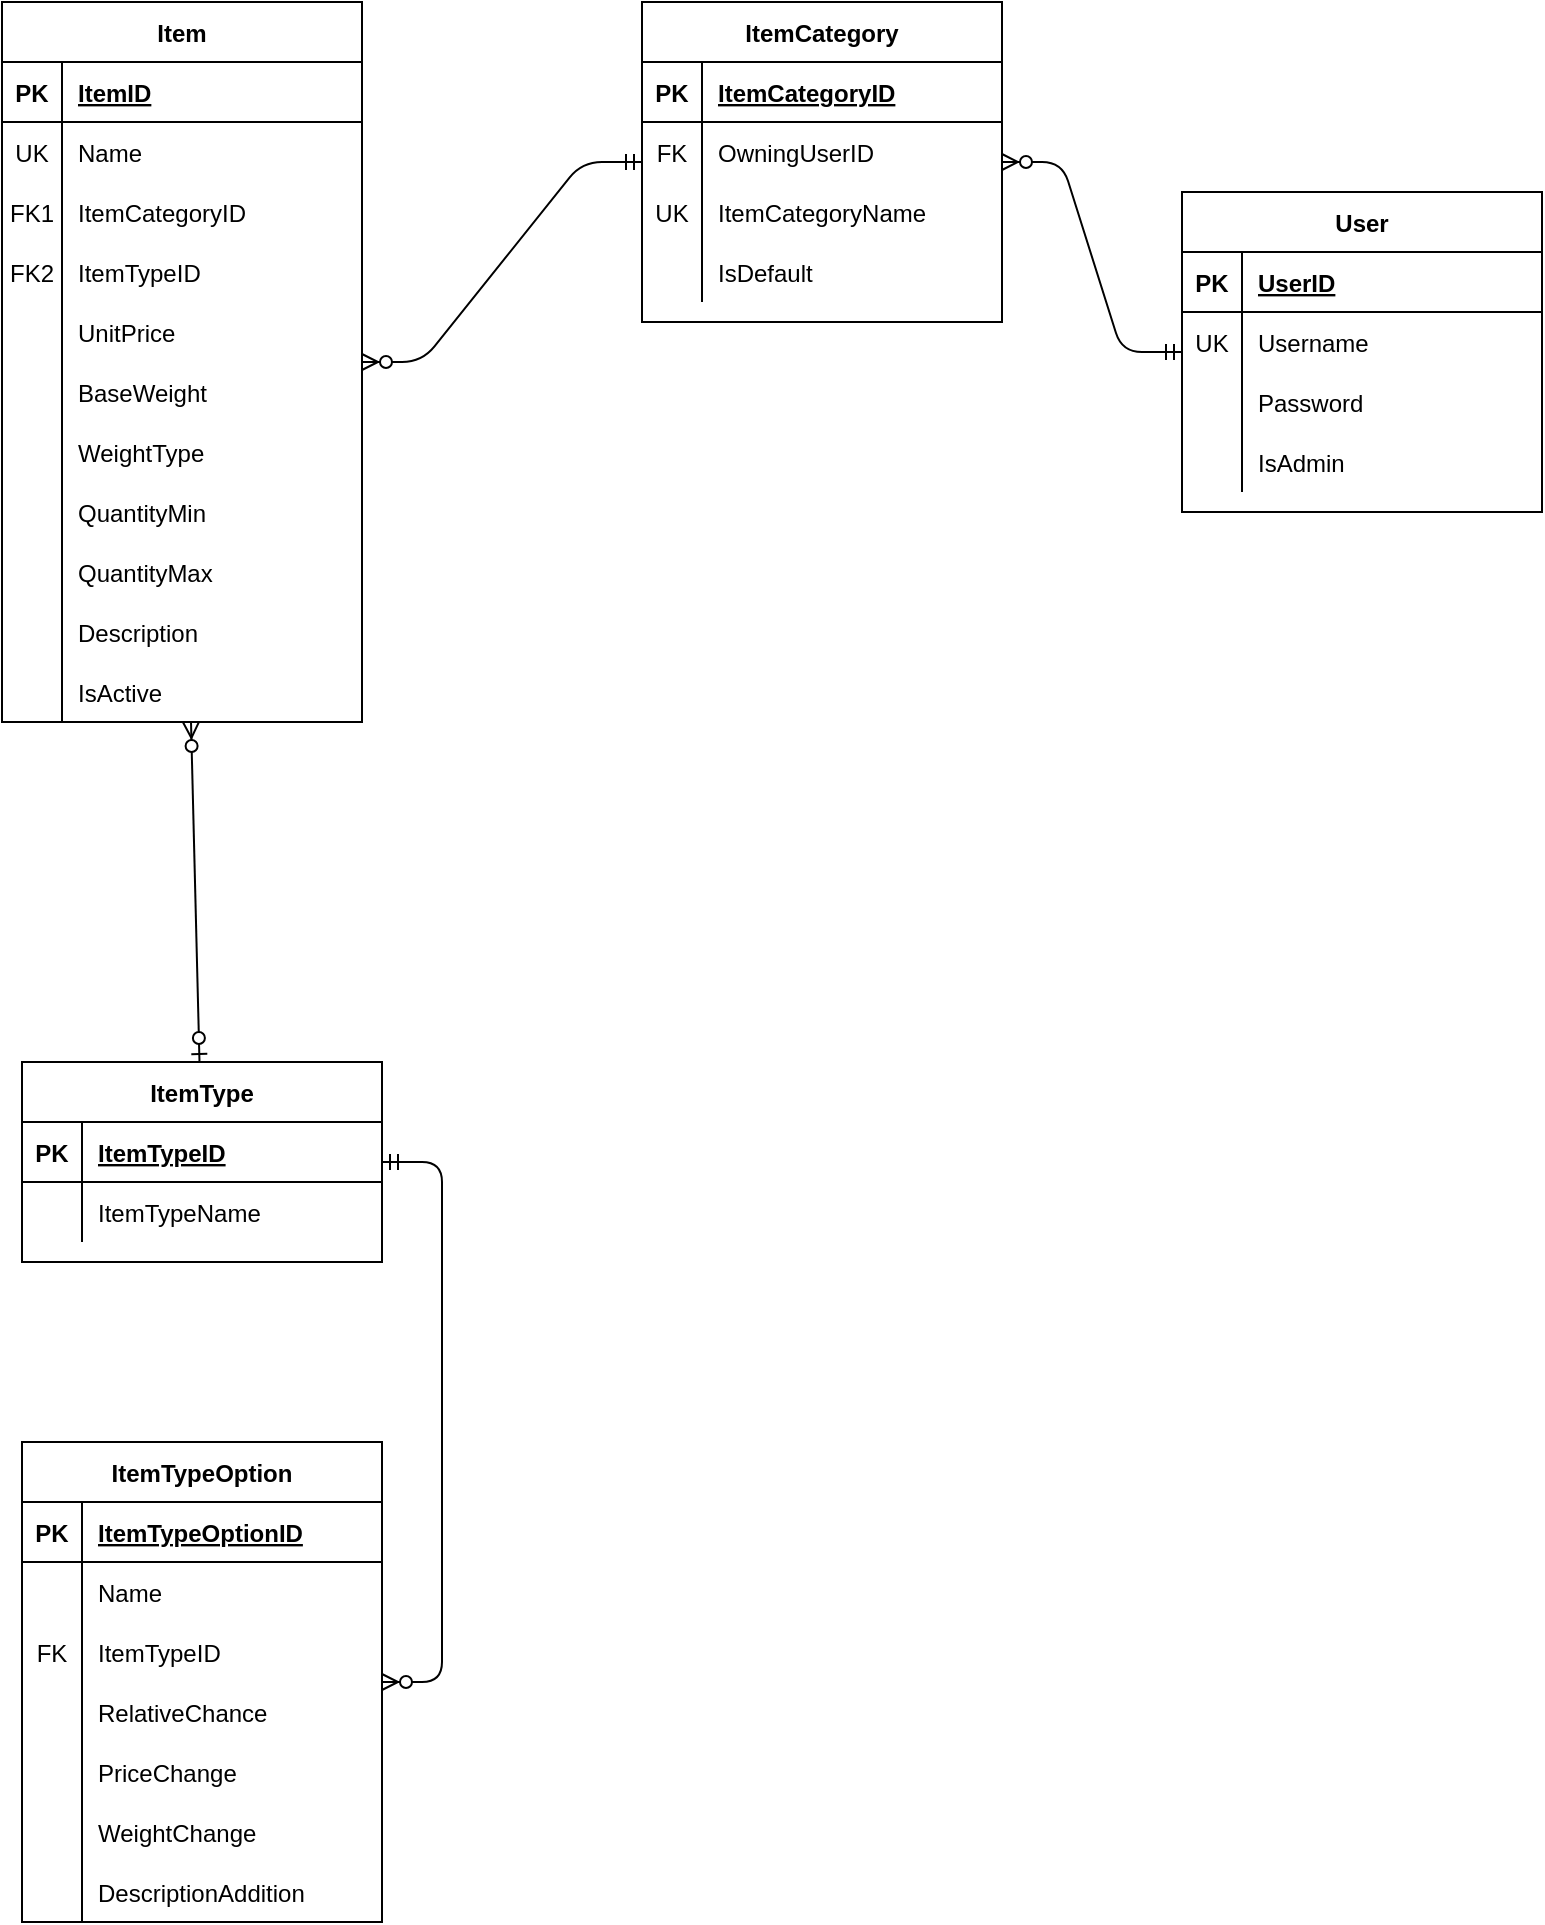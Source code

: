 <mxfile version="13.5.7" type="device"><diagram id="CEl8oS3fQZ4WOAIcvJcK" name="ProjectProposal"><mxGraphModel dx="509" dy="599" grid="1" gridSize="10" guides="1" tooltips="1" connect="1" arrows="1" fold="1" page="1" pageScale="1" pageWidth="850" pageHeight="1100" math="0" shadow="0"><root><mxCell id="0"/><mxCell id="1" parent="0"/><mxCell id="WxNdisU18X8HoPhfjb7b-57" value="" style="edgeStyle=entityRelationEdgeStyle;fontSize=12;html=1;endArrow=ERzeroToMany;startArrow=ERmandOne;" edge="1" parent="1" source="WxNdisU18X8HoPhfjb7b-37" target="WxNdisU18X8HoPhfjb7b-2"><mxGeometry width="100" height="100" relative="1" as="geometry"><mxPoint x="280" y="540" as="sourcePoint"/><mxPoint x="380" y="440" as="targetPoint"/></mxGeometry></mxCell><mxCell id="WxNdisU18X8HoPhfjb7b-61" value="User" style="shape=table;startSize=30;container=1;collapsible=1;childLayout=tableLayout;fixedRows=1;rowLines=0;fontStyle=1;align=center;resizeLast=1;" vertex="1" parent="1"><mxGeometry x="630" y="195" width="180" height="160" as="geometry"/></mxCell><mxCell id="WxNdisU18X8HoPhfjb7b-62" value="" style="shape=partialRectangle;collapsible=0;dropTarget=0;pointerEvents=0;fillColor=none;top=0;left=0;bottom=1;right=0;points=[[0,0.5],[1,0.5]];portConstraint=eastwest;" vertex="1" parent="WxNdisU18X8HoPhfjb7b-61"><mxGeometry y="30" width="180" height="30" as="geometry"/></mxCell><mxCell id="WxNdisU18X8HoPhfjb7b-63" value="PK" style="shape=partialRectangle;connectable=0;fillColor=none;top=0;left=0;bottom=0;right=0;fontStyle=1;overflow=hidden;" vertex="1" parent="WxNdisU18X8HoPhfjb7b-62"><mxGeometry width="30" height="30" as="geometry"/></mxCell><mxCell id="WxNdisU18X8HoPhfjb7b-64" value="UserID" style="shape=partialRectangle;connectable=0;fillColor=none;top=0;left=0;bottom=0;right=0;align=left;spacingLeft=6;fontStyle=5;overflow=hidden;" vertex="1" parent="WxNdisU18X8HoPhfjb7b-62"><mxGeometry x="30" width="150" height="30" as="geometry"/></mxCell><mxCell id="WxNdisU18X8HoPhfjb7b-65" value="" style="shape=partialRectangle;collapsible=0;dropTarget=0;pointerEvents=0;fillColor=none;top=0;left=0;bottom=0;right=0;points=[[0,0.5],[1,0.5]];portConstraint=eastwest;" vertex="1" parent="WxNdisU18X8HoPhfjb7b-61"><mxGeometry y="60" width="180" height="30" as="geometry"/></mxCell><mxCell id="WxNdisU18X8HoPhfjb7b-66" value="UK" style="shape=partialRectangle;connectable=0;fillColor=none;top=0;left=0;bottom=0;right=0;editable=1;overflow=hidden;" vertex="1" parent="WxNdisU18X8HoPhfjb7b-65"><mxGeometry width="30" height="30" as="geometry"/></mxCell><mxCell id="WxNdisU18X8HoPhfjb7b-67" value="Username" style="shape=partialRectangle;connectable=0;fillColor=none;top=0;left=0;bottom=0;right=0;align=left;spacingLeft=6;overflow=hidden;" vertex="1" parent="WxNdisU18X8HoPhfjb7b-65"><mxGeometry x="30" width="150" height="30" as="geometry"/></mxCell><mxCell id="WxNdisU18X8HoPhfjb7b-68" value="" style="shape=partialRectangle;collapsible=0;dropTarget=0;pointerEvents=0;fillColor=none;top=0;left=0;bottom=0;right=0;points=[[0,0.5],[1,0.5]];portConstraint=eastwest;" vertex="1" parent="WxNdisU18X8HoPhfjb7b-61"><mxGeometry y="90" width="180" height="30" as="geometry"/></mxCell><mxCell id="WxNdisU18X8HoPhfjb7b-69" value="" style="shape=partialRectangle;connectable=0;fillColor=none;top=0;left=0;bottom=0;right=0;editable=1;overflow=hidden;" vertex="1" parent="WxNdisU18X8HoPhfjb7b-68"><mxGeometry width="30" height="30" as="geometry"/></mxCell><mxCell id="WxNdisU18X8HoPhfjb7b-70" value="Password" style="shape=partialRectangle;connectable=0;fillColor=none;top=0;left=0;bottom=0;right=0;align=left;spacingLeft=6;overflow=hidden;" vertex="1" parent="WxNdisU18X8HoPhfjb7b-68"><mxGeometry x="30" width="150" height="30" as="geometry"/></mxCell><mxCell id="WxNdisU18X8HoPhfjb7b-71" value="" style="shape=partialRectangle;collapsible=0;dropTarget=0;pointerEvents=0;fillColor=none;top=0;left=0;bottom=0;right=0;points=[[0,0.5],[1,0.5]];portConstraint=eastwest;" vertex="1" parent="WxNdisU18X8HoPhfjb7b-61"><mxGeometry y="120" width="180" height="30" as="geometry"/></mxCell><mxCell id="WxNdisU18X8HoPhfjb7b-72" value="" style="shape=partialRectangle;connectable=0;fillColor=none;top=0;left=0;bottom=0;right=0;editable=1;overflow=hidden;" vertex="1" parent="WxNdisU18X8HoPhfjb7b-71"><mxGeometry width="30" height="30" as="geometry"/></mxCell><mxCell id="WxNdisU18X8HoPhfjb7b-73" value="IsAdmin" style="shape=partialRectangle;connectable=0;fillColor=none;top=0;left=0;bottom=0;right=0;align=left;spacingLeft=6;overflow=hidden;" vertex="1" parent="WxNdisU18X8HoPhfjb7b-71"><mxGeometry x="30" width="150" height="30" as="geometry"/></mxCell><mxCell id="WxNdisU18X8HoPhfjb7b-2" value="Item" style="shape=table;startSize=30;container=1;collapsible=1;childLayout=tableLayout;fixedRows=1;rowLines=0;fontStyle=1;align=center;resizeLast=1;" vertex="1" parent="1"><mxGeometry x="40" y="100" width="180" height="360" as="geometry"/></mxCell><mxCell id="WxNdisU18X8HoPhfjb7b-3" value="" style="shape=partialRectangle;collapsible=0;dropTarget=0;pointerEvents=0;fillColor=none;top=0;left=0;bottom=1;right=0;points=[[0,0.5],[1,0.5]];portConstraint=eastwest;" vertex="1" parent="WxNdisU18X8HoPhfjb7b-2"><mxGeometry y="30" width="180" height="30" as="geometry"/></mxCell><mxCell id="WxNdisU18X8HoPhfjb7b-4" value="PK" style="shape=partialRectangle;connectable=0;fillColor=none;top=0;left=0;bottom=0;right=0;fontStyle=1;overflow=hidden;" vertex="1" parent="WxNdisU18X8HoPhfjb7b-3"><mxGeometry width="30" height="30" as="geometry"/></mxCell><mxCell id="WxNdisU18X8HoPhfjb7b-5" value="ItemID" style="shape=partialRectangle;connectable=0;fillColor=none;top=0;left=0;bottom=0;right=0;align=left;spacingLeft=6;fontStyle=5;overflow=hidden;" vertex="1" parent="WxNdisU18X8HoPhfjb7b-3"><mxGeometry x="30" width="150" height="30" as="geometry"/></mxCell><mxCell id="WxNdisU18X8HoPhfjb7b-6" value="" style="shape=partialRectangle;collapsible=0;dropTarget=0;pointerEvents=0;fillColor=none;top=0;left=0;bottom=0;right=0;points=[[0,0.5],[1,0.5]];portConstraint=eastwest;" vertex="1" parent="WxNdisU18X8HoPhfjb7b-2"><mxGeometry y="60" width="180" height="30" as="geometry"/></mxCell><mxCell id="WxNdisU18X8HoPhfjb7b-7" value="UK" style="shape=partialRectangle;connectable=0;fillColor=none;top=0;left=0;bottom=0;right=0;editable=1;overflow=hidden;" vertex="1" parent="WxNdisU18X8HoPhfjb7b-6"><mxGeometry width="30" height="30" as="geometry"/></mxCell><mxCell id="WxNdisU18X8HoPhfjb7b-8" value="Name" style="shape=partialRectangle;connectable=0;fillColor=none;top=0;left=0;bottom=0;right=0;align=left;spacingLeft=6;overflow=hidden;" vertex="1" parent="WxNdisU18X8HoPhfjb7b-6"><mxGeometry x="30" width="150" height="30" as="geometry"/></mxCell><mxCell id="WxNdisU18X8HoPhfjb7b-54" value="" style="shape=partialRectangle;collapsible=0;dropTarget=0;pointerEvents=0;fillColor=none;top=0;left=0;bottom=0;right=0;points=[[0,0.5],[1,0.5]];portConstraint=eastwest;" vertex="1" parent="WxNdisU18X8HoPhfjb7b-2"><mxGeometry y="90" width="180" height="30" as="geometry"/></mxCell><mxCell id="WxNdisU18X8HoPhfjb7b-55" value="FK1" style="shape=partialRectangle;connectable=0;fillColor=none;top=0;left=0;bottom=0;right=0;fontStyle=0;overflow=hidden;" vertex="1" parent="WxNdisU18X8HoPhfjb7b-54"><mxGeometry width="30" height="30" as="geometry"/></mxCell><mxCell id="WxNdisU18X8HoPhfjb7b-56" value="ItemCategoryID" style="shape=partialRectangle;connectable=0;fillColor=none;top=0;left=0;bottom=0;right=0;align=left;spacingLeft=6;fontStyle=0;overflow=hidden;" vertex="1" parent="WxNdisU18X8HoPhfjb7b-54"><mxGeometry x="30" width="150" height="30" as="geometry"/></mxCell><mxCell id="WxNdisU18X8HoPhfjb7b-78" value="" style="shape=partialRectangle;collapsible=0;dropTarget=0;pointerEvents=0;fillColor=none;top=0;left=0;bottom=0;right=0;points=[[0,0.5],[1,0.5]];portConstraint=eastwest;" vertex="1" parent="WxNdisU18X8HoPhfjb7b-2"><mxGeometry y="120" width="180" height="30" as="geometry"/></mxCell><mxCell id="WxNdisU18X8HoPhfjb7b-79" value="FK2" style="shape=partialRectangle;connectable=0;fillColor=none;top=0;left=0;bottom=0;right=0;editable=1;overflow=hidden;" vertex="1" parent="WxNdisU18X8HoPhfjb7b-78"><mxGeometry width="30" height="30" as="geometry"/></mxCell><mxCell id="WxNdisU18X8HoPhfjb7b-80" value="ItemTypeID" style="shape=partialRectangle;connectable=0;fillColor=none;top=0;left=0;bottom=0;right=0;align=left;spacingLeft=6;overflow=hidden;" vertex="1" parent="WxNdisU18X8HoPhfjb7b-78"><mxGeometry x="30" width="150" height="30" as="geometry"/></mxCell><mxCell id="WxNdisU18X8HoPhfjb7b-9" value="" style="shape=partialRectangle;collapsible=0;dropTarget=0;pointerEvents=0;fillColor=none;top=0;left=0;bottom=0;right=0;points=[[0,0.5],[1,0.5]];portConstraint=eastwest;" vertex="1" parent="WxNdisU18X8HoPhfjb7b-2"><mxGeometry y="150" width="180" height="30" as="geometry"/></mxCell><mxCell id="WxNdisU18X8HoPhfjb7b-10" value="" style="shape=partialRectangle;connectable=0;fillColor=none;top=0;left=0;bottom=0;right=0;editable=1;overflow=hidden;" vertex="1" parent="WxNdisU18X8HoPhfjb7b-9"><mxGeometry width="30" height="30" as="geometry"/></mxCell><mxCell id="WxNdisU18X8HoPhfjb7b-11" value="UnitPrice" style="shape=partialRectangle;connectable=0;fillColor=none;top=0;left=0;bottom=0;right=0;align=left;spacingLeft=6;overflow=hidden;" vertex="1" parent="WxNdisU18X8HoPhfjb7b-9"><mxGeometry x="30" width="150" height="30" as="geometry"/></mxCell><mxCell id="WxNdisU18X8HoPhfjb7b-12" value="" style="shape=partialRectangle;collapsible=0;dropTarget=0;pointerEvents=0;fillColor=none;top=0;left=0;bottom=0;right=0;points=[[0,0.5],[1,0.5]];portConstraint=eastwest;" vertex="1" parent="WxNdisU18X8HoPhfjb7b-2"><mxGeometry y="180" width="180" height="30" as="geometry"/></mxCell><mxCell id="WxNdisU18X8HoPhfjb7b-13" value="" style="shape=partialRectangle;connectable=0;fillColor=none;top=0;left=0;bottom=0;right=0;editable=1;overflow=hidden;" vertex="1" parent="WxNdisU18X8HoPhfjb7b-12"><mxGeometry width="30" height="30" as="geometry"/></mxCell><mxCell id="WxNdisU18X8HoPhfjb7b-14" value="BaseWeight" style="shape=partialRectangle;connectable=0;fillColor=none;top=0;left=0;bottom=0;right=0;align=left;spacingLeft=6;overflow=hidden;" vertex="1" parent="WxNdisU18X8HoPhfjb7b-12"><mxGeometry x="30" width="150" height="30" as="geometry"/></mxCell><mxCell id="WxNdisU18X8HoPhfjb7b-75" value="" style="shape=partialRectangle;collapsible=0;dropTarget=0;pointerEvents=0;fillColor=none;top=0;left=0;bottom=0;right=0;points=[[0,0.5],[1,0.5]];portConstraint=eastwest;" vertex="1" parent="WxNdisU18X8HoPhfjb7b-2"><mxGeometry y="210" width="180" height="30" as="geometry"/></mxCell><mxCell id="WxNdisU18X8HoPhfjb7b-76" value="" style="shape=partialRectangle;connectable=0;fillColor=none;top=0;left=0;bottom=0;right=0;editable=1;overflow=hidden;" vertex="1" parent="WxNdisU18X8HoPhfjb7b-75"><mxGeometry width="30" height="30" as="geometry"/></mxCell><mxCell id="WxNdisU18X8HoPhfjb7b-77" value="WeightType" style="shape=partialRectangle;connectable=0;fillColor=none;top=0;left=0;bottom=0;right=0;align=left;spacingLeft=6;overflow=hidden;" vertex="1" parent="WxNdisU18X8HoPhfjb7b-75"><mxGeometry x="30" width="150" height="30" as="geometry"/></mxCell><mxCell id="WxNdisU18X8HoPhfjb7b-28" value="" style="shape=partialRectangle;collapsible=0;dropTarget=0;pointerEvents=0;fillColor=none;top=0;left=0;bottom=0;right=0;points=[[0,0.5],[1,0.5]];portConstraint=eastwest;" vertex="1" parent="WxNdisU18X8HoPhfjb7b-2"><mxGeometry y="240" width="180" height="30" as="geometry"/></mxCell><mxCell id="WxNdisU18X8HoPhfjb7b-29" value="" style="shape=partialRectangle;connectable=0;fillColor=none;top=0;left=0;bottom=0;right=0;editable=1;overflow=hidden;" vertex="1" parent="WxNdisU18X8HoPhfjb7b-28"><mxGeometry width="30" height="30" as="geometry"/></mxCell><mxCell id="WxNdisU18X8HoPhfjb7b-30" value="QuantityMin" style="shape=partialRectangle;connectable=0;fillColor=none;top=0;left=0;bottom=0;right=0;align=left;spacingLeft=6;overflow=hidden;" vertex="1" parent="WxNdisU18X8HoPhfjb7b-28"><mxGeometry x="30" width="150" height="30" as="geometry"/></mxCell><mxCell id="WxNdisU18X8HoPhfjb7b-34" value="" style="shape=partialRectangle;collapsible=0;dropTarget=0;pointerEvents=0;fillColor=none;top=0;left=0;bottom=0;right=0;points=[[0,0.5],[1,0.5]];portConstraint=eastwest;" vertex="1" parent="WxNdisU18X8HoPhfjb7b-2"><mxGeometry y="270" width="180" height="30" as="geometry"/></mxCell><mxCell id="WxNdisU18X8HoPhfjb7b-35" value="" style="shape=partialRectangle;connectable=0;fillColor=none;top=0;left=0;bottom=0;right=0;editable=1;overflow=hidden;" vertex="1" parent="WxNdisU18X8HoPhfjb7b-34"><mxGeometry width="30" height="30" as="geometry"/></mxCell><mxCell id="WxNdisU18X8HoPhfjb7b-36" value="QuantityMax" style="shape=partialRectangle;connectable=0;fillColor=none;top=0;left=0;bottom=0;right=0;align=left;spacingLeft=6;overflow=hidden;" vertex="1" parent="WxNdisU18X8HoPhfjb7b-34"><mxGeometry x="30" width="150" height="30" as="geometry"/></mxCell><mxCell id="WxNdisU18X8HoPhfjb7b-31" value="" style="shape=partialRectangle;collapsible=0;dropTarget=0;pointerEvents=0;fillColor=none;top=0;left=0;bottom=0;right=0;points=[[0,0.5],[1,0.5]];portConstraint=eastwest;" vertex="1" parent="WxNdisU18X8HoPhfjb7b-2"><mxGeometry y="300" width="180" height="30" as="geometry"/></mxCell><mxCell id="WxNdisU18X8HoPhfjb7b-32" value="" style="shape=partialRectangle;connectable=0;fillColor=none;top=0;left=0;bottom=0;right=0;editable=1;overflow=hidden;" vertex="1" parent="WxNdisU18X8HoPhfjb7b-31"><mxGeometry width="30" height="30" as="geometry"/></mxCell><mxCell id="WxNdisU18X8HoPhfjb7b-33" value="Description" style="shape=partialRectangle;connectable=0;fillColor=none;top=0;left=0;bottom=0;right=0;align=left;spacingLeft=6;overflow=hidden;" vertex="1" parent="WxNdisU18X8HoPhfjb7b-31"><mxGeometry x="30" width="150" height="30" as="geometry"/></mxCell><mxCell id="WxNdisU18X8HoPhfjb7b-58" value="" style="shape=partialRectangle;collapsible=0;dropTarget=0;pointerEvents=0;fillColor=none;top=0;left=0;bottom=0;right=0;points=[[0,0.5],[1,0.5]];portConstraint=eastwest;" vertex="1" parent="WxNdisU18X8HoPhfjb7b-2"><mxGeometry y="330" width="180" height="30" as="geometry"/></mxCell><mxCell id="WxNdisU18X8HoPhfjb7b-59" value="" style="shape=partialRectangle;connectable=0;fillColor=none;top=0;left=0;bottom=0;right=0;editable=1;overflow=hidden;" vertex="1" parent="WxNdisU18X8HoPhfjb7b-58"><mxGeometry width="30" height="30" as="geometry"/></mxCell><mxCell id="WxNdisU18X8HoPhfjb7b-60" value="IsActive" style="shape=partialRectangle;connectable=0;fillColor=none;top=0;left=0;bottom=0;right=0;align=left;spacingLeft=6;overflow=hidden;" vertex="1" parent="WxNdisU18X8HoPhfjb7b-58"><mxGeometry x="30" width="150" height="30" as="geometry"/></mxCell><mxCell id="WxNdisU18X8HoPhfjb7b-74" value="" style="edgeStyle=entityRelationEdgeStyle;fontSize=12;html=1;endArrow=ERzeroToMany;startArrow=ERmandOne;" edge="1" parent="1" source="WxNdisU18X8HoPhfjb7b-61" target="WxNdisU18X8HoPhfjb7b-37"><mxGeometry width="100" height="100" relative="1" as="geometry"><mxPoint x="510" y="560" as="sourcePoint"/><mxPoint x="610" y="460" as="targetPoint"/></mxGeometry></mxCell><mxCell id="WxNdisU18X8HoPhfjb7b-94" value="" style="fontSize=12;html=1;endArrow=ERzeroToMany;startArrow=ERzeroToOne;" edge="1" parent="1" source="WxNdisU18X8HoPhfjb7b-81" target="WxNdisU18X8HoPhfjb7b-2"><mxGeometry width="100" height="100" relative="1" as="geometry"><mxPoint x="80" y="640" as="sourcePoint"/><mxPoint x="180" y="540" as="targetPoint"/></mxGeometry></mxCell><mxCell id="WxNdisU18X8HoPhfjb7b-37" value="ItemCategory" style="shape=table;startSize=30;container=1;collapsible=1;childLayout=tableLayout;fixedRows=1;rowLines=0;fontStyle=1;align=center;resizeLast=1;" vertex="1" parent="1"><mxGeometry x="360" y="100" width="180" height="160" as="geometry"/></mxCell><mxCell id="WxNdisU18X8HoPhfjb7b-38" value="" style="shape=partialRectangle;collapsible=0;dropTarget=0;pointerEvents=0;fillColor=none;top=0;left=0;bottom=1;right=0;points=[[0,0.5],[1,0.5]];portConstraint=eastwest;" vertex="1" parent="WxNdisU18X8HoPhfjb7b-37"><mxGeometry y="30" width="180" height="30" as="geometry"/></mxCell><mxCell id="WxNdisU18X8HoPhfjb7b-39" value="PK" style="shape=partialRectangle;connectable=0;fillColor=none;top=0;left=0;bottom=0;right=0;fontStyle=1;overflow=hidden;" vertex="1" parent="WxNdisU18X8HoPhfjb7b-38"><mxGeometry width="30" height="30" as="geometry"/></mxCell><mxCell id="WxNdisU18X8HoPhfjb7b-40" value="ItemCategoryID" style="shape=partialRectangle;connectable=0;fillColor=none;top=0;left=0;bottom=0;right=0;align=left;spacingLeft=6;fontStyle=5;overflow=hidden;" vertex="1" parent="WxNdisU18X8HoPhfjb7b-38"><mxGeometry x="30" width="150" height="30" as="geometry"/></mxCell><mxCell id="WxNdisU18X8HoPhfjb7b-47" value="" style="shape=partialRectangle;collapsible=0;dropTarget=0;pointerEvents=0;fillColor=none;top=0;left=0;bottom=0;right=0;points=[[0,0.5],[1,0.5]];portConstraint=eastwest;" vertex="1" parent="WxNdisU18X8HoPhfjb7b-37"><mxGeometry y="60" width="180" height="30" as="geometry"/></mxCell><mxCell id="WxNdisU18X8HoPhfjb7b-48" value="FK" style="shape=partialRectangle;connectable=0;fillColor=none;top=0;left=0;bottom=0;right=0;editable=1;overflow=hidden;" vertex="1" parent="WxNdisU18X8HoPhfjb7b-47"><mxGeometry width="30" height="30" as="geometry"/></mxCell><mxCell id="WxNdisU18X8HoPhfjb7b-49" value="OwningUserID" style="shape=partialRectangle;connectable=0;fillColor=none;top=0;left=0;bottom=0;right=0;align=left;spacingLeft=6;overflow=hidden;" vertex="1" parent="WxNdisU18X8HoPhfjb7b-47"><mxGeometry x="30" width="150" height="30" as="geometry"/></mxCell><mxCell id="WxNdisU18X8HoPhfjb7b-41" value="" style="shape=partialRectangle;collapsible=0;dropTarget=0;pointerEvents=0;fillColor=none;top=0;left=0;bottom=0;right=0;points=[[0,0.5],[1,0.5]];portConstraint=eastwest;" vertex="1" parent="WxNdisU18X8HoPhfjb7b-37"><mxGeometry y="90" width="180" height="30" as="geometry"/></mxCell><mxCell id="WxNdisU18X8HoPhfjb7b-42" value="UK" style="shape=partialRectangle;connectable=0;fillColor=none;top=0;left=0;bottom=0;right=0;editable=1;overflow=hidden;" vertex="1" parent="WxNdisU18X8HoPhfjb7b-41"><mxGeometry width="30" height="30" as="geometry"/></mxCell><mxCell id="WxNdisU18X8HoPhfjb7b-43" value="ItemCategoryName" style="shape=partialRectangle;connectable=0;fillColor=none;top=0;left=0;bottom=0;right=0;align=left;spacingLeft=6;overflow=hidden;" vertex="1" parent="WxNdisU18X8HoPhfjb7b-41"><mxGeometry x="30" width="150" height="30" as="geometry"/></mxCell><mxCell id="WxNdisU18X8HoPhfjb7b-44" value="" style="shape=partialRectangle;collapsible=0;dropTarget=0;pointerEvents=0;fillColor=none;top=0;left=0;bottom=0;right=0;points=[[0,0.5],[1,0.5]];portConstraint=eastwest;" vertex="1" parent="WxNdisU18X8HoPhfjb7b-37"><mxGeometry y="120" width="180" height="30" as="geometry"/></mxCell><mxCell id="WxNdisU18X8HoPhfjb7b-45" value="" style="shape=partialRectangle;connectable=0;fillColor=none;top=0;left=0;bottom=0;right=0;editable=1;overflow=hidden;" vertex="1" parent="WxNdisU18X8HoPhfjb7b-44"><mxGeometry width="30" height="30" as="geometry"/></mxCell><mxCell id="WxNdisU18X8HoPhfjb7b-46" value="IsDefault" style="shape=partialRectangle;connectable=0;fillColor=none;top=0;left=0;bottom=0;right=0;align=left;spacingLeft=6;overflow=hidden;" vertex="1" parent="WxNdisU18X8HoPhfjb7b-44"><mxGeometry x="30" width="150" height="30" as="geometry"/></mxCell><mxCell id="WxNdisU18X8HoPhfjb7b-81" value="ItemType" style="shape=table;startSize=30;container=1;collapsible=1;childLayout=tableLayout;fixedRows=1;rowLines=0;fontStyle=1;align=center;resizeLast=1;" vertex="1" parent="1"><mxGeometry x="50" y="630" width="180" height="100" as="geometry"/></mxCell><mxCell id="WxNdisU18X8HoPhfjb7b-82" value="" style="shape=partialRectangle;collapsible=0;dropTarget=0;pointerEvents=0;fillColor=none;top=0;left=0;bottom=1;right=0;points=[[0,0.5],[1,0.5]];portConstraint=eastwest;" vertex="1" parent="WxNdisU18X8HoPhfjb7b-81"><mxGeometry y="30" width="180" height="30" as="geometry"/></mxCell><mxCell id="WxNdisU18X8HoPhfjb7b-83" value="PK" style="shape=partialRectangle;connectable=0;fillColor=none;top=0;left=0;bottom=0;right=0;fontStyle=1;overflow=hidden;" vertex="1" parent="WxNdisU18X8HoPhfjb7b-82"><mxGeometry width="30" height="30" as="geometry"/></mxCell><mxCell id="WxNdisU18X8HoPhfjb7b-84" value="ItemTypeID" style="shape=partialRectangle;connectable=0;fillColor=none;top=0;left=0;bottom=0;right=0;align=left;spacingLeft=6;fontStyle=5;overflow=hidden;" vertex="1" parent="WxNdisU18X8HoPhfjb7b-82"><mxGeometry x="30" width="150" height="30" as="geometry"/></mxCell><mxCell id="WxNdisU18X8HoPhfjb7b-85" value="" style="shape=partialRectangle;collapsible=0;dropTarget=0;pointerEvents=0;fillColor=none;top=0;left=0;bottom=0;right=0;points=[[0,0.5],[1,0.5]];portConstraint=eastwest;" vertex="1" parent="WxNdisU18X8HoPhfjb7b-81"><mxGeometry y="60" width="180" height="30" as="geometry"/></mxCell><mxCell id="WxNdisU18X8HoPhfjb7b-86" value="" style="shape=partialRectangle;connectable=0;fillColor=none;top=0;left=0;bottom=0;right=0;editable=1;overflow=hidden;" vertex="1" parent="WxNdisU18X8HoPhfjb7b-85"><mxGeometry width="30" height="30" as="geometry"/></mxCell><mxCell id="WxNdisU18X8HoPhfjb7b-87" value="ItemTypeName" style="shape=partialRectangle;connectable=0;fillColor=none;top=0;left=0;bottom=0;right=0;align=left;spacingLeft=6;overflow=hidden;" vertex="1" parent="WxNdisU18X8HoPhfjb7b-85"><mxGeometry x="30" width="150" height="30" as="geometry"/></mxCell><mxCell id="WxNdisU18X8HoPhfjb7b-114" value="" style="edgeStyle=entityRelationEdgeStyle;fontSize=12;html=1;endArrow=ERzeroToMany;startArrow=ERmandOne;" edge="1" parent="1" source="WxNdisU18X8HoPhfjb7b-81" target="WxNdisU18X8HoPhfjb7b-95"><mxGeometry width="100" height="100" relative="1" as="geometry"><mxPoint x="290" y="900" as="sourcePoint"/><mxPoint x="390" y="800" as="targetPoint"/></mxGeometry></mxCell><mxCell id="WxNdisU18X8HoPhfjb7b-95" value="ItemTypeOption" style="shape=table;startSize=30;container=1;collapsible=1;childLayout=tableLayout;fixedRows=1;rowLines=0;fontStyle=1;align=center;resizeLast=1;" vertex="1" parent="1"><mxGeometry x="50" y="820" width="180" height="240" as="geometry"/></mxCell><mxCell id="WxNdisU18X8HoPhfjb7b-96" value="" style="shape=partialRectangle;collapsible=0;dropTarget=0;pointerEvents=0;fillColor=none;top=0;left=0;bottom=1;right=0;points=[[0,0.5],[1,0.5]];portConstraint=eastwest;" vertex="1" parent="WxNdisU18X8HoPhfjb7b-95"><mxGeometry y="30" width="180" height="30" as="geometry"/></mxCell><mxCell id="WxNdisU18X8HoPhfjb7b-97" value="PK" style="shape=partialRectangle;connectable=0;fillColor=none;top=0;left=0;bottom=0;right=0;fontStyle=1;overflow=hidden;" vertex="1" parent="WxNdisU18X8HoPhfjb7b-96"><mxGeometry width="30" height="30" as="geometry"/></mxCell><mxCell id="WxNdisU18X8HoPhfjb7b-98" value="ItemTypeOptionID" style="shape=partialRectangle;connectable=0;fillColor=none;top=0;left=0;bottom=0;right=0;align=left;spacingLeft=6;fontStyle=5;overflow=hidden;" vertex="1" parent="WxNdisU18X8HoPhfjb7b-96"><mxGeometry x="30" width="150" height="30" as="geometry"/></mxCell><mxCell id="WxNdisU18X8HoPhfjb7b-99" value="" style="shape=partialRectangle;collapsible=0;dropTarget=0;pointerEvents=0;fillColor=none;top=0;left=0;bottom=0;right=0;points=[[0,0.5],[1,0.5]];portConstraint=eastwest;" vertex="1" parent="WxNdisU18X8HoPhfjb7b-95"><mxGeometry y="60" width="180" height="30" as="geometry"/></mxCell><mxCell id="WxNdisU18X8HoPhfjb7b-100" value="" style="shape=partialRectangle;connectable=0;fillColor=none;top=0;left=0;bottom=0;right=0;editable=1;overflow=hidden;" vertex="1" parent="WxNdisU18X8HoPhfjb7b-99"><mxGeometry width="30" height="30" as="geometry"/></mxCell><mxCell id="WxNdisU18X8HoPhfjb7b-101" value="Name" style="shape=partialRectangle;connectable=0;fillColor=none;top=0;left=0;bottom=0;right=0;align=left;spacingLeft=6;overflow=hidden;" vertex="1" parent="WxNdisU18X8HoPhfjb7b-99"><mxGeometry x="30" width="150" height="30" as="geometry"/></mxCell><mxCell id="WxNdisU18X8HoPhfjb7b-111" value="" style="shape=partialRectangle;collapsible=0;dropTarget=0;pointerEvents=0;fillColor=none;top=0;left=0;bottom=0;right=0;points=[[0,0.5],[1,0.5]];portConstraint=eastwest;" vertex="1" parent="WxNdisU18X8HoPhfjb7b-95"><mxGeometry y="90" width="180" height="30" as="geometry"/></mxCell><mxCell id="WxNdisU18X8HoPhfjb7b-112" value="FK" style="shape=partialRectangle;connectable=0;fillColor=none;top=0;left=0;bottom=0;right=0;fontStyle=0;overflow=hidden;" vertex="1" parent="WxNdisU18X8HoPhfjb7b-111"><mxGeometry width="30" height="30" as="geometry"/></mxCell><mxCell id="WxNdisU18X8HoPhfjb7b-113" value="ItemTypeID" style="shape=partialRectangle;connectable=0;fillColor=none;top=0;left=0;bottom=0;right=0;align=left;spacingLeft=6;fontStyle=0;overflow=hidden;" vertex="1" parent="WxNdisU18X8HoPhfjb7b-111"><mxGeometry x="30" width="150" height="30" as="geometry"/></mxCell><mxCell id="WxNdisU18X8HoPhfjb7b-102" value="" style="shape=partialRectangle;collapsible=0;dropTarget=0;pointerEvents=0;fillColor=none;top=0;left=0;bottom=0;right=0;points=[[0,0.5],[1,0.5]];portConstraint=eastwest;" vertex="1" parent="WxNdisU18X8HoPhfjb7b-95"><mxGeometry y="120" width="180" height="30" as="geometry"/></mxCell><mxCell id="WxNdisU18X8HoPhfjb7b-103" value="" style="shape=partialRectangle;connectable=0;fillColor=none;top=0;left=0;bottom=0;right=0;editable=1;overflow=hidden;" vertex="1" parent="WxNdisU18X8HoPhfjb7b-102"><mxGeometry width="30" height="30" as="geometry"/></mxCell><mxCell id="WxNdisU18X8HoPhfjb7b-104" value="RelativeChance" style="shape=partialRectangle;connectable=0;fillColor=none;top=0;left=0;bottom=0;right=0;align=left;spacingLeft=6;overflow=hidden;" vertex="1" parent="WxNdisU18X8HoPhfjb7b-102"><mxGeometry x="30" width="150" height="30" as="geometry"/></mxCell><mxCell id="WxNdisU18X8HoPhfjb7b-105" value="" style="shape=partialRectangle;collapsible=0;dropTarget=0;pointerEvents=0;fillColor=none;top=0;left=0;bottom=0;right=0;points=[[0,0.5],[1,0.5]];portConstraint=eastwest;" vertex="1" parent="WxNdisU18X8HoPhfjb7b-95"><mxGeometry y="150" width="180" height="30" as="geometry"/></mxCell><mxCell id="WxNdisU18X8HoPhfjb7b-106" value="" style="shape=partialRectangle;connectable=0;fillColor=none;top=0;left=0;bottom=0;right=0;editable=1;overflow=hidden;" vertex="1" parent="WxNdisU18X8HoPhfjb7b-105"><mxGeometry width="30" height="30" as="geometry"/></mxCell><mxCell id="WxNdisU18X8HoPhfjb7b-107" value="PriceChange" style="shape=partialRectangle;connectable=0;fillColor=none;top=0;left=0;bottom=0;right=0;align=left;spacingLeft=6;overflow=hidden;" vertex="1" parent="WxNdisU18X8HoPhfjb7b-105"><mxGeometry x="30" width="150" height="30" as="geometry"/></mxCell><mxCell id="WxNdisU18X8HoPhfjb7b-108" value="" style="shape=partialRectangle;collapsible=0;dropTarget=0;pointerEvents=0;fillColor=none;top=0;left=0;bottom=0;right=0;points=[[0,0.5],[1,0.5]];portConstraint=eastwest;" vertex="1" parent="WxNdisU18X8HoPhfjb7b-95"><mxGeometry y="180" width="180" height="30" as="geometry"/></mxCell><mxCell id="WxNdisU18X8HoPhfjb7b-109" value="" style="shape=partialRectangle;connectable=0;fillColor=none;top=0;left=0;bottom=0;right=0;editable=1;overflow=hidden;" vertex="1" parent="WxNdisU18X8HoPhfjb7b-108"><mxGeometry width="30" height="30" as="geometry"/></mxCell><mxCell id="WxNdisU18X8HoPhfjb7b-110" value="WeightChange" style="shape=partialRectangle;connectable=0;fillColor=none;top=0;left=0;bottom=0;right=0;align=left;spacingLeft=6;overflow=hidden;" vertex="1" parent="WxNdisU18X8HoPhfjb7b-108"><mxGeometry x="30" width="150" height="30" as="geometry"/></mxCell><mxCell id="WxNdisU18X8HoPhfjb7b-115" value="" style="shape=partialRectangle;collapsible=0;dropTarget=0;pointerEvents=0;fillColor=none;top=0;left=0;bottom=0;right=0;points=[[0,0.5],[1,0.5]];portConstraint=eastwest;" vertex="1" parent="WxNdisU18X8HoPhfjb7b-95"><mxGeometry y="210" width="180" height="30" as="geometry"/></mxCell><mxCell id="WxNdisU18X8HoPhfjb7b-116" value="" style="shape=partialRectangle;connectable=0;fillColor=none;top=0;left=0;bottom=0;right=0;editable=1;overflow=hidden;" vertex="1" parent="WxNdisU18X8HoPhfjb7b-115"><mxGeometry width="30" height="30" as="geometry"/></mxCell><mxCell id="WxNdisU18X8HoPhfjb7b-117" value="DescriptionAddition" style="shape=partialRectangle;connectable=0;fillColor=none;top=0;left=0;bottom=0;right=0;align=left;spacingLeft=6;overflow=hidden;" vertex="1" parent="WxNdisU18X8HoPhfjb7b-115"><mxGeometry x="30" width="150" height="30" as="geometry"/></mxCell></root></mxGraphModel></diagram></mxfile>